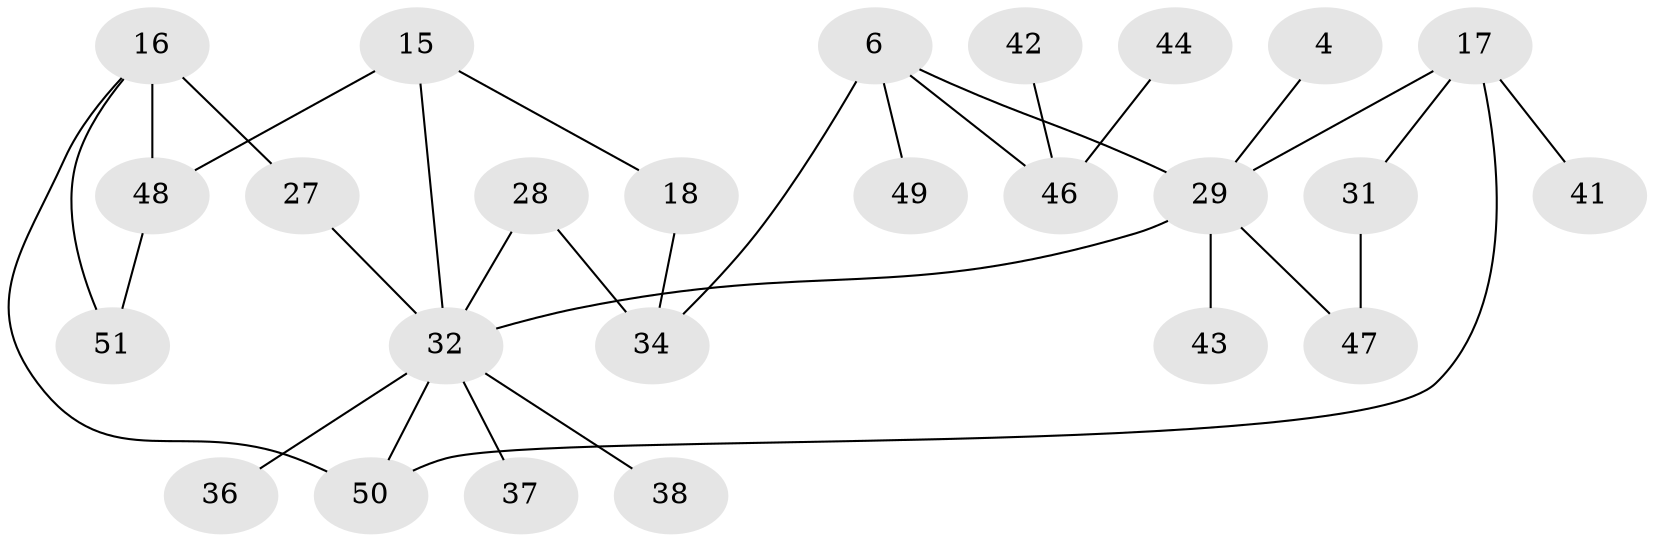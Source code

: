 // original degree distribution, {3: 0.2549019607843137, 7: 0.0196078431372549, 4: 0.09803921568627451, 1: 0.27450980392156865, 5: 0.0784313725490196, 2: 0.27450980392156865}
// Generated by graph-tools (version 1.1) at 2025/42/03/09/25 04:42:56]
// undirected, 25 vertices, 31 edges
graph export_dot {
graph [start="1"]
  node [color=gray90,style=filled];
  4;
  6 [super="+3"];
  15;
  16;
  17 [super="+9"];
  18;
  27 [super="+22+25"];
  28;
  29 [super="+2"];
  31 [super="+13"];
  32 [super="+24+19+8"];
  34 [super="+14"];
  36;
  37;
  38;
  41;
  42;
  43 [super="+1+5"];
  44;
  46 [super="+10+21+33"];
  47 [super="+45"];
  48 [super="+40"];
  49;
  50 [super="+30"];
  51 [super="+39"];
  4 -- 29;
  6 -- 49;
  6 -- 34;
  6 -- 29 [weight=2];
  6 -- 46;
  15 -- 18;
  15 -- 48 [weight=2];
  15 -- 32 [weight=2];
  16 -- 27 [weight=2];
  16 -- 48;
  16 -- 50;
  16 -- 51;
  17 -- 31 [weight=2];
  17 -- 41;
  17 -- 29;
  17 -- 50;
  18 -- 34;
  27 -- 32;
  28 -- 34 [weight=2];
  28 -- 32;
  29 -- 32 [weight=2];
  29 -- 43;
  29 -- 47;
  31 -- 47;
  32 -- 36;
  32 -- 37;
  32 -- 38;
  32 -- 50;
  42 -- 46;
  44 -- 46;
  48 -- 51;
}
